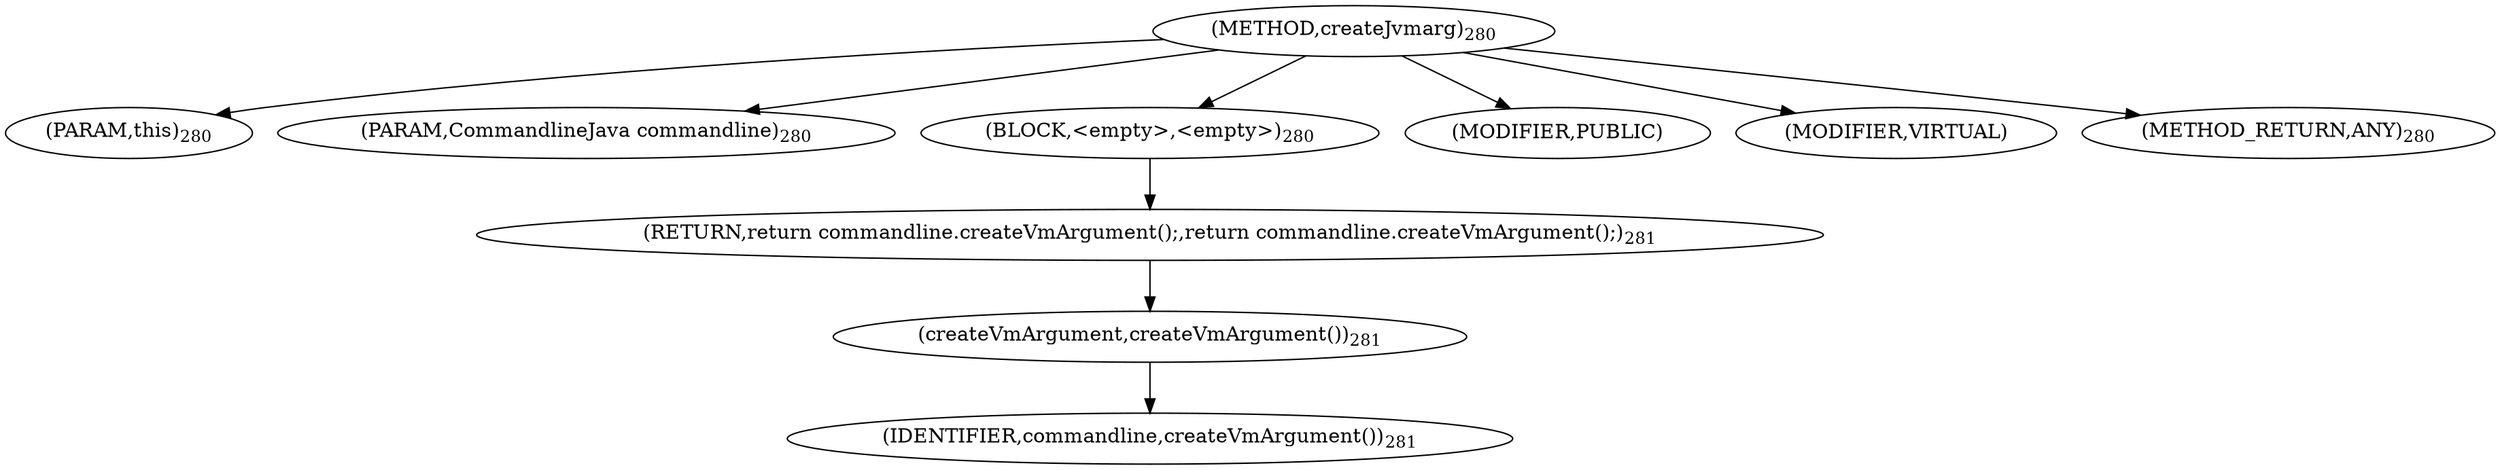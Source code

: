 digraph "createJvmarg" {  
"436" [label = <(METHOD,createJvmarg)<SUB>280</SUB>> ]
"437" [label = <(PARAM,this)<SUB>280</SUB>> ]
"438" [label = <(PARAM,CommandlineJava commandline)<SUB>280</SUB>> ]
"439" [label = <(BLOCK,&lt;empty&gt;,&lt;empty&gt;)<SUB>280</SUB>> ]
"440" [label = <(RETURN,return commandline.createVmArgument();,return commandline.createVmArgument();)<SUB>281</SUB>> ]
"441" [label = <(createVmArgument,createVmArgument())<SUB>281</SUB>> ]
"442" [label = <(IDENTIFIER,commandline,createVmArgument())<SUB>281</SUB>> ]
"443" [label = <(MODIFIER,PUBLIC)> ]
"444" [label = <(MODIFIER,VIRTUAL)> ]
"445" [label = <(METHOD_RETURN,ANY)<SUB>280</SUB>> ]
  "436" -> "437" 
  "436" -> "438" 
  "436" -> "439" 
  "436" -> "443" 
  "436" -> "444" 
  "436" -> "445" 
  "439" -> "440" 
  "440" -> "441" 
  "441" -> "442" 
}
